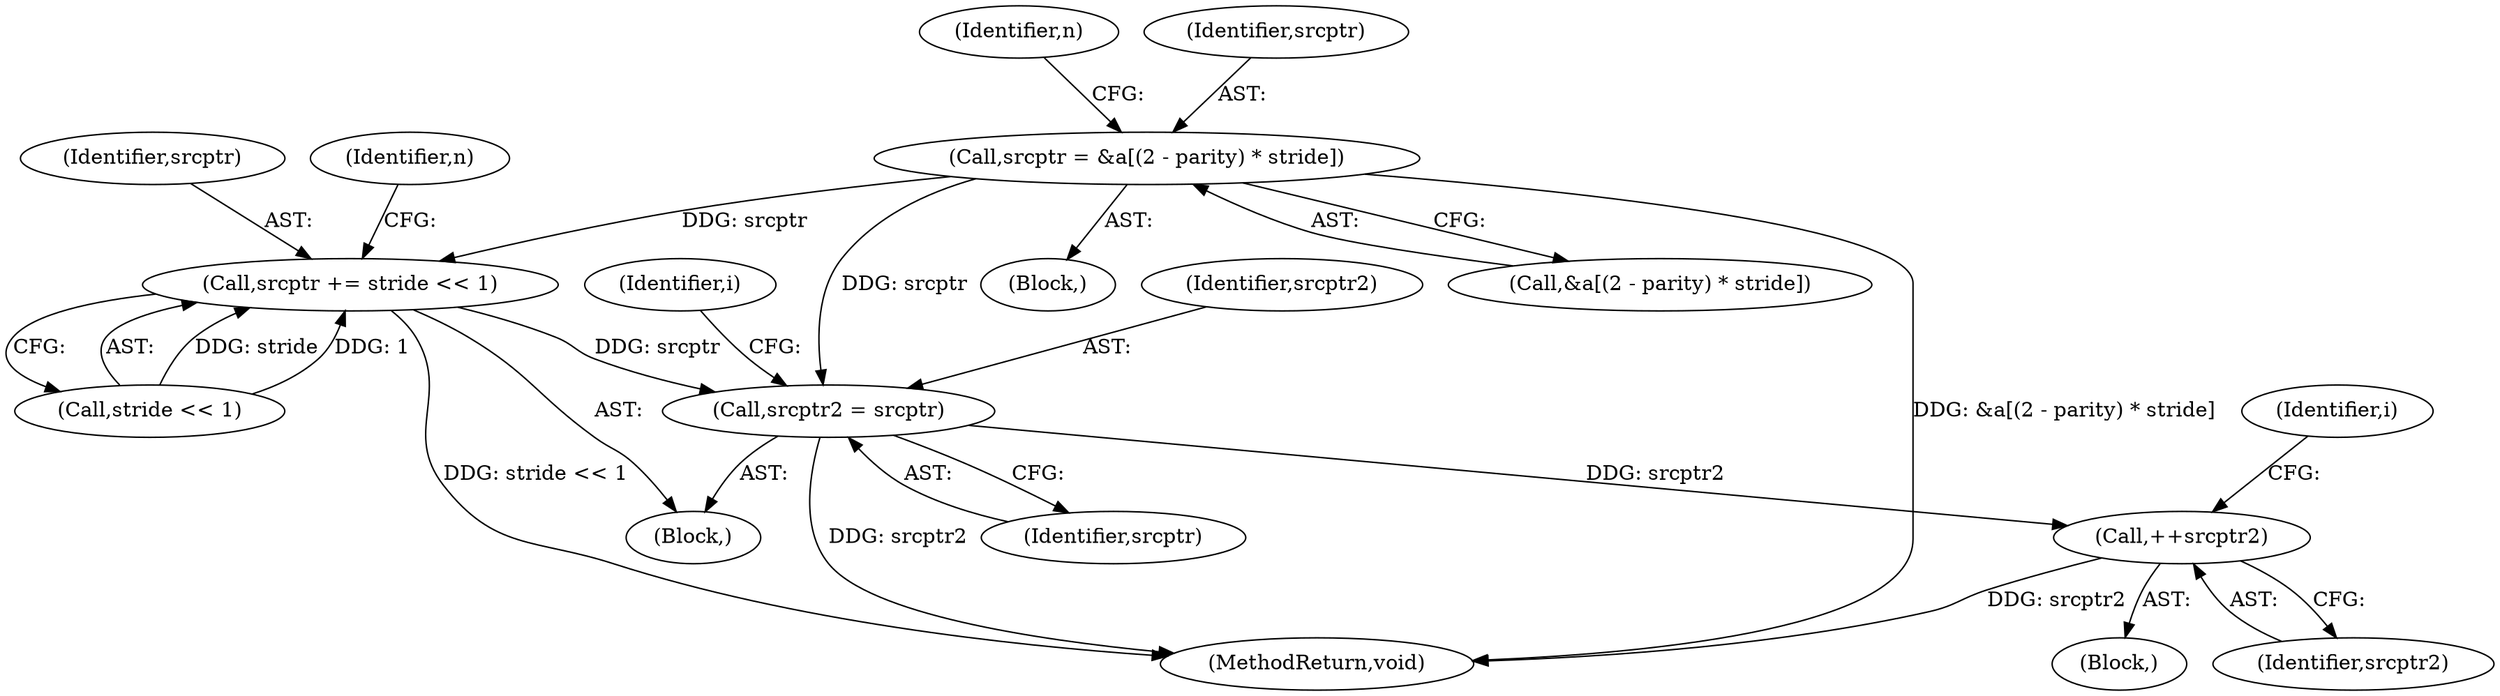 digraph "0_jasper_4a59cfaf9ab3d48fca4a15c0d2674bf7138e3d1a_2@array" {
"1000232" [label="(Call,srcptr = &a[(2 - parity) * stride])"];
"1000259" [label="(Call,srcptr2 = srcptr)"];
"1000279" [label="(Call,++srcptr2)"];
"1000284" [label="(Call,srcptr += stride << 1)"];
"1000285" [label="(Identifier,srcptr)"];
"1000284" [label="(Call,srcptr += stride << 1)"];
"1000270" [label="(Identifier,i)"];
"1000152" [label="(Block,)"];
"1000279" [label="(Call,++srcptr2)"];
"1000255" [label="(Block,)"];
"1000260" [label="(Identifier,srcptr2)"];
"1000243" [label="(Identifier,n)"];
"1000347" [label="(MethodReturn,void)"];
"1000233" [label="(Identifier,srcptr)"];
"1000261" [label="(Identifier,srcptr)"];
"1000253" [label="(Identifier,n)"];
"1000259" [label="(Call,srcptr2 = srcptr)"];
"1000286" [label="(Call,stride << 1)"];
"1000234" [label="(Call,&a[(2 - parity) * stride])"];
"1000232" [label="(Call,srcptr = &a[(2 - parity) * stride])"];
"1000271" [label="(Block,)"];
"1000280" [label="(Identifier,srcptr2)"];
"1000264" [label="(Identifier,i)"];
"1000232" -> "1000152"  [label="AST: "];
"1000232" -> "1000234"  [label="CFG: "];
"1000233" -> "1000232"  [label="AST: "];
"1000234" -> "1000232"  [label="AST: "];
"1000243" -> "1000232"  [label="CFG: "];
"1000232" -> "1000347"  [label="DDG: &a[(2 - parity) * stride]"];
"1000232" -> "1000259"  [label="DDG: srcptr"];
"1000232" -> "1000284"  [label="DDG: srcptr"];
"1000259" -> "1000255"  [label="AST: "];
"1000259" -> "1000261"  [label="CFG: "];
"1000260" -> "1000259"  [label="AST: "];
"1000261" -> "1000259"  [label="AST: "];
"1000264" -> "1000259"  [label="CFG: "];
"1000259" -> "1000347"  [label="DDG: srcptr2"];
"1000284" -> "1000259"  [label="DDG: srcptr"];
"1000259" -> "1000279"  [label="DDG: srcptr2"];
"1000279" -> "1000271"  [label="AST: "];
"1000279" -> "1000280"  [label="CFG: "];
"1000280" -> "1000279"  [label="AST: "];
"1000270" -> "1000279"  [label="CFG: "];
"1000279" -> "1000347"  [label="DDG: srcptr2"];
"1000284" -> "1000255"  [label="AST: "];
"1000284" -> "1000286"  [label="CFG: "];
"1000285" -> "1000284"  [label="AST: "];
"1000286" -> "1000284"  [label="AST: "];
"1000253" -> "1000284"  [label="CFG: "];
"1000284" -> "1000347"  [label="DDG: stride << 1"];
"1000286" -> "1000284"  [label="DDG: stride"];
"1000286" -> "1000284"  [label="DDG: 1"];
}

